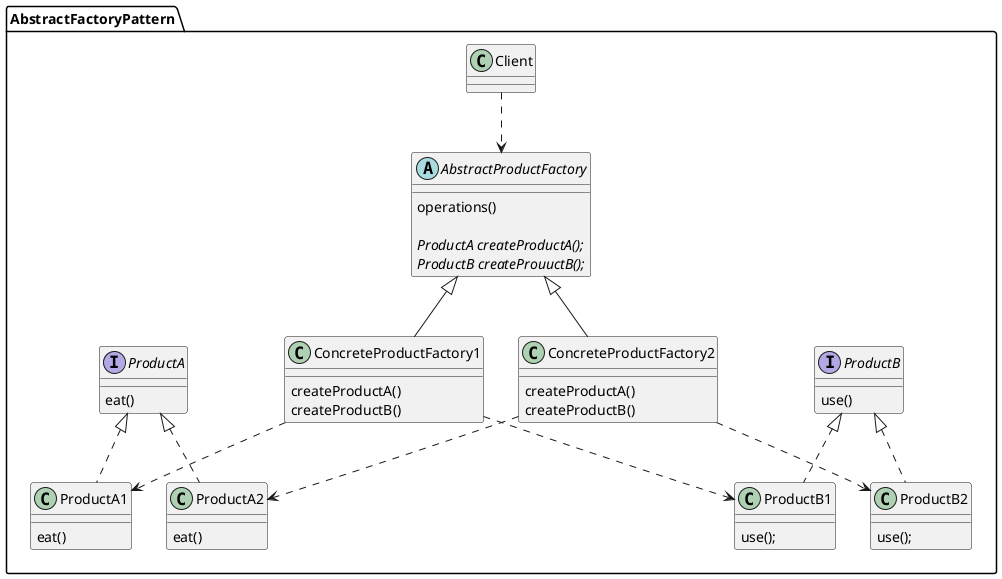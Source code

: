 @startuml

package AbstractFactoryPattern {

    together {
        interface ProductA
        class ProductA1
        class ProductA2
    }



    interface ProductA {
        eat()
    }


    class ProductA1 {
        eat()
    }


    class ProductA2 {
        eat()
    }

    ProductA <|.. ProductA1
    ProductA <|.. ProductA2





    together {
        interface ProductB
        class ProductB1
        class ProductB2

    }

    interface ProductB {
        use()
    }

    class ProductB1 {
        use();
    }

    class ProductB2 {
        use();
    }





    ProductB <|.. ProductB1
    ProductB <|.. ProductB2

    abstract class AbstractProductFactory {
        operations()

        {abstract} ProductA createProductA();
        {abstract} ProductB createProuuctB();


    }


    class ConcreteProductFactory1 {
        createProductA()
        createProductB()

    }

    ConcreteProductFactory1 ..> ProductA1
    ConcreteProductFactory1 ..> ProductB1


    class ConcreteProductFactory2 {
        createProductA()
        createProductB()

    }

    ConcreteProductFactory2 ..> ProductA2
    ConcreteProductFactory2 ..> ProductB2



    AbstractProductFactory <|-- ConcreteProductFactory1
    AbstractProductFactory <|-- ConcreteProductFactory2



    class Client {

    }


    Client ..> AbstractProductFactory
}

@enduml